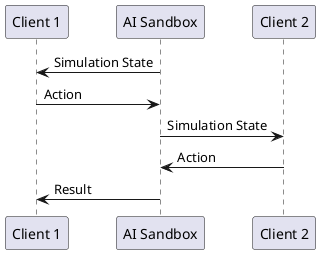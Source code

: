 @startuml
'https://plantuml.com/sequence-diagram

participant "Client 1" as c1
participant "AI Sandbox" as server
participant "Client 2" as c2

c1 <- server : Simulation State
c1 -> server : Action

server -> c2 : Simulation State
c2 -> server : Action

server -> c1 : Result

@enduml